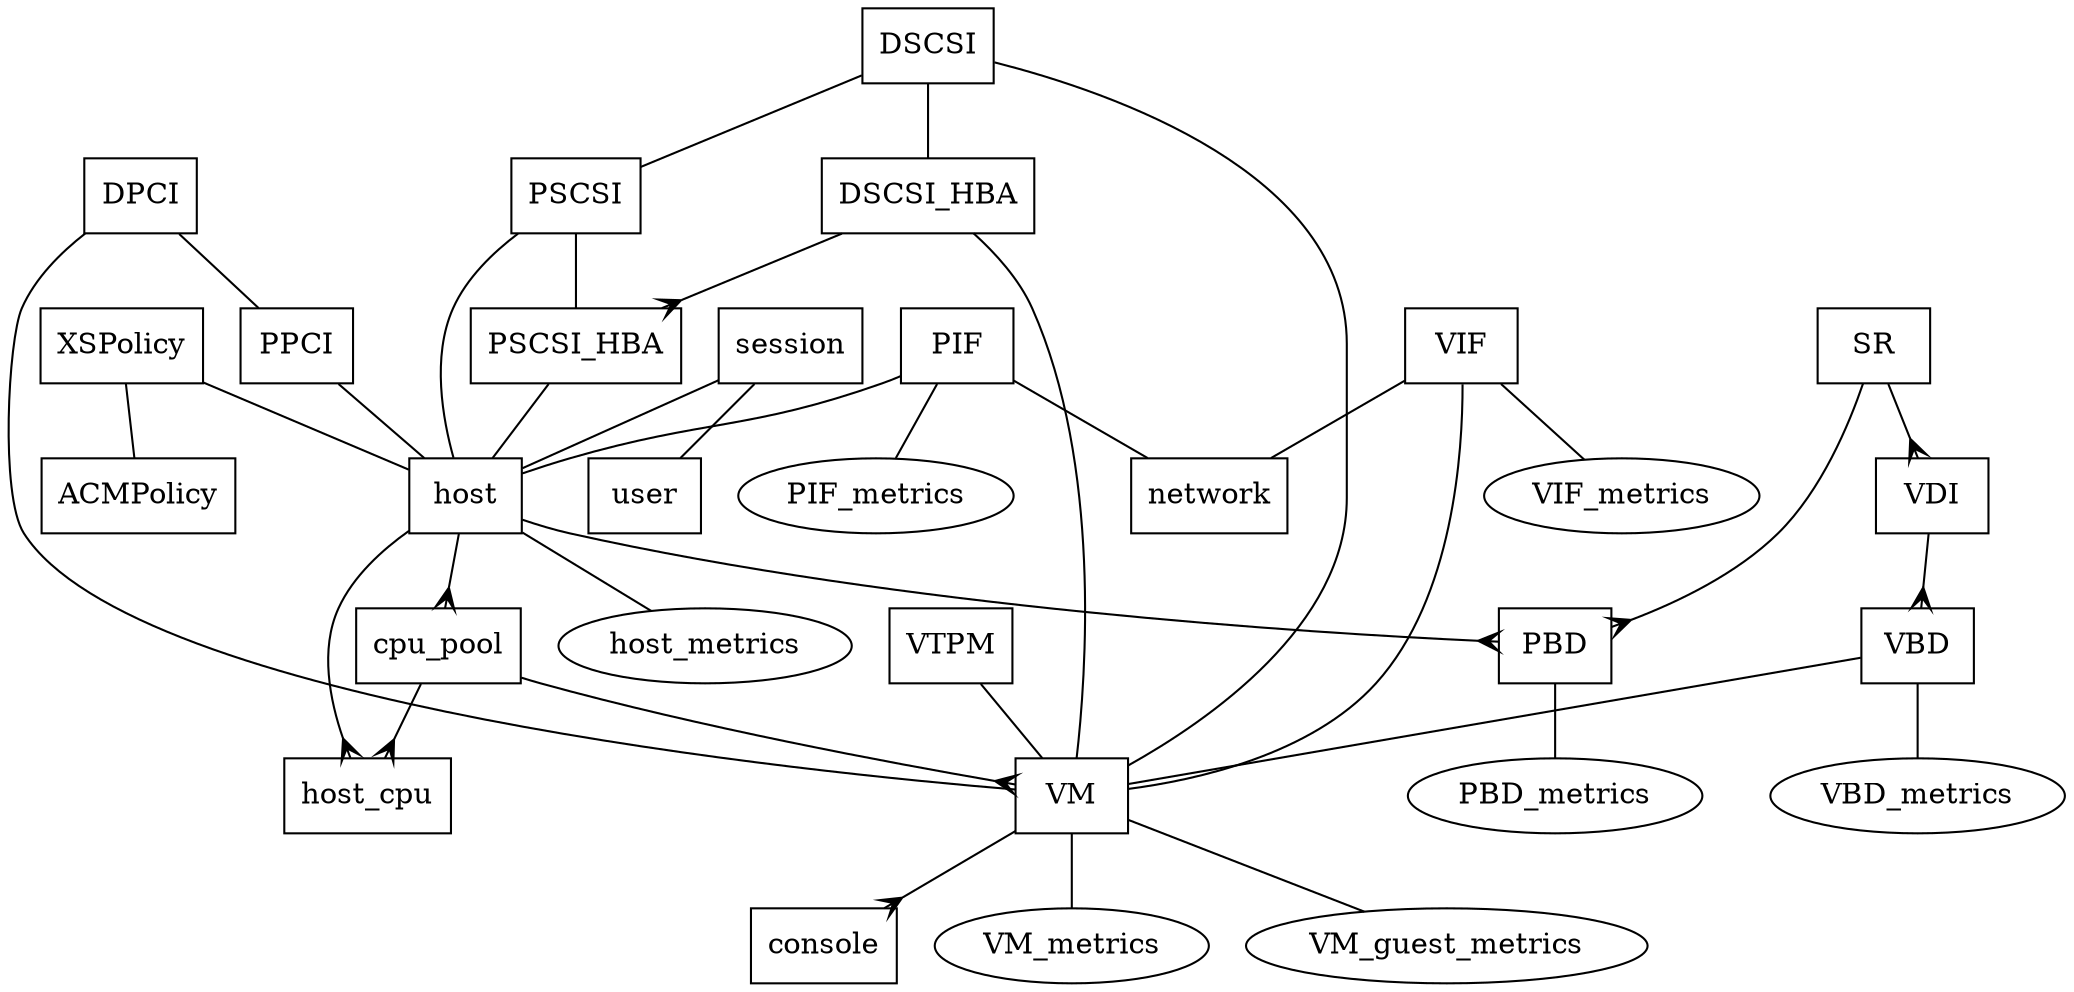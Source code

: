 #
# Copyright (c) 2006-2007 XenSource, Inc.
#
# Permission is granted to copy, distribute and/or modify this document under
# the terms of the GNU Free Documentation License, Version 1.2 or any later
# version published by the Free Software Foundation; with no Invariant
# Sections, no Front-Cover Texts and no Back-Cover Texts.  A copy of the
# license is included in the section entitled
# "GNU Free Documentation License" or the file fdl.tex.
#

digraph "Xen-API Class Diagram" {
fontname="Verdana";

node [ shape=box ]; session VM host network VIF PIF SR VDI VBD PBD user;
node [ shape=box ]; XSPolicy ACMPolicy DPCI PPCI host_cpu console VTPM;
node [ shape=box ]; DSCSI PSCSI DSCSI_HBA PSCSI_HBA cpu_pool;
node [ shape=ellipse ]; VM_metrics VM_guest_metrics host_metrics;
node [ shape=ellipse ]; PIF_metrics VIF_metrics VBD_metrics PBD_metrics;
session -> host [ arrowhead="none" ]
session -> user [ arrowhead="none" ]
VM -> VM_metrics [ arrowhead="none" ]
VM -> VM_guest_metrics [ arrowhead="none" ]
VM -> console [ arrowhead="crow" ]
host -> PBD [ arrowhead="crow", arrowtail="none" ]
host -> host_metrics [ arrowhead="none" ]
host -> host_cpu [ arrowhead="crow", arrowtail="none" ]
VIF -> VM [ arrowhead="none", arrowtail="crow" ]
VIF -> network [ arrowhead="none", arrowtail="crow" ]
VIF -> VIF_metrics [ arrowhead="none" ]
PIF -> host [ arrowhead="none", arrowtail="crow" ]
PIF -> network [ arrowhead="none", arrowtail="crow" ]
PIF -> PIF_metrics [ arrowhead="none" ]
SR -> PBD [ arrowhead="crow", arrowtail="none" ]
PBD -> PBD_metrics [ arrowhead="none" ]
SR -> VDI [ arrowhead="crow", arrowtail="none" ]
VDI -> VBD [ arrowhead="crow", arrowtail="none" ]
VBD -> VM [ arrowhead="none", arrowtail="crow" ]
VTPM -> VM [ arrowhead="none", arrowtail="crow" ]
VBD -> VBD_metrics [ arrowhead="none" ]
XSPolicy -> host [ arrowhead="none" ]
XSPolicy -> ACMPolicy [ arrowhead="none" ]
DPCI -> VM [ arrowhead="none", arrowtail="crow" ]
DPCI -> PPCI [ arrowhead="none" ]
PPCI -> host [ arrowhead="none", arrowtail="crow" ]
DSCSI -> VM [ arrowhead="none", arrowtail="crow" ]
DSCSI_HBA -> VM [ arrowhead="none", arrowtail="crow" ]
DSCSI -> DSCSI_HBA [ arrowhead="none", arrowtail="crow" ]
DSCSI -> PSCSI [ arrowhead="none" ]
DSCSI_HBA -> PSCSI_HBA [ arrowhead="crow", arrowtail="none" ]
PSCSI -> host [ arrowhead="none", arrowtail="crow" ]
PSCSI_HBA -> host [ arrowhead="none", arrowtail="crow" ]
PSCSI -> PSCSI_HBA [ arrowhead="none", arrowtail="crow" ]
cpu_pool -> host_cpu [ arrowhead="crow", arrowtail="none" ]
cpu_pool -> VM [ arrowhead="crow", arrowtail="none" ]
host -> cpu_pool [ arrowhead="crow", arrowtail="none" ]
}
